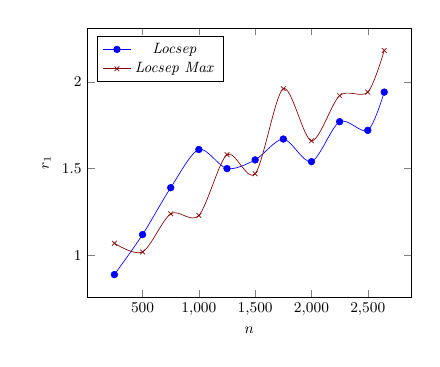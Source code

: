 \tikzstyle{textstyle}=[font=\fontsize{9}{9}\selectfont]
\begin{tikzpicture}[textstyle, scale=0.6]
    \begin{axis}[
        xlabel={$n$},
        ylabel={$r_{1}$},
		legend pos=north west
        ]
        
    \addplot[smooth,mark=*,color=blue] plot coordinates {
		(250,0.89)
		(500,1.12)
		(750,1.39)
		(1000,1.61)
		(1250,1.50)
		(1500,1.55)
		(1750,1.67)
		(2000,1.54)
		(2250,1.77)
		(2500,1.72)
		(2646,1.94)
    };
    \addlegendentry{\textit{Locsep}}
    
    \addplot[smooth,mark=x,color=black!50!red] plot coordinates {
		(250,1.07)
		(500,1.02)
		(750,1.24)
		(1000,1.23)
		(1250,1.58)
		(1500,1.47)
		(1750,1.96)
		(2000,1.66)
		(2250,1.92)
		(2500,1.94)
		(2646,2.18)
    };
    \addlegendentry{\textit{Locsep Max}}
    
    \end{axis}
\end{tikzpicture}
